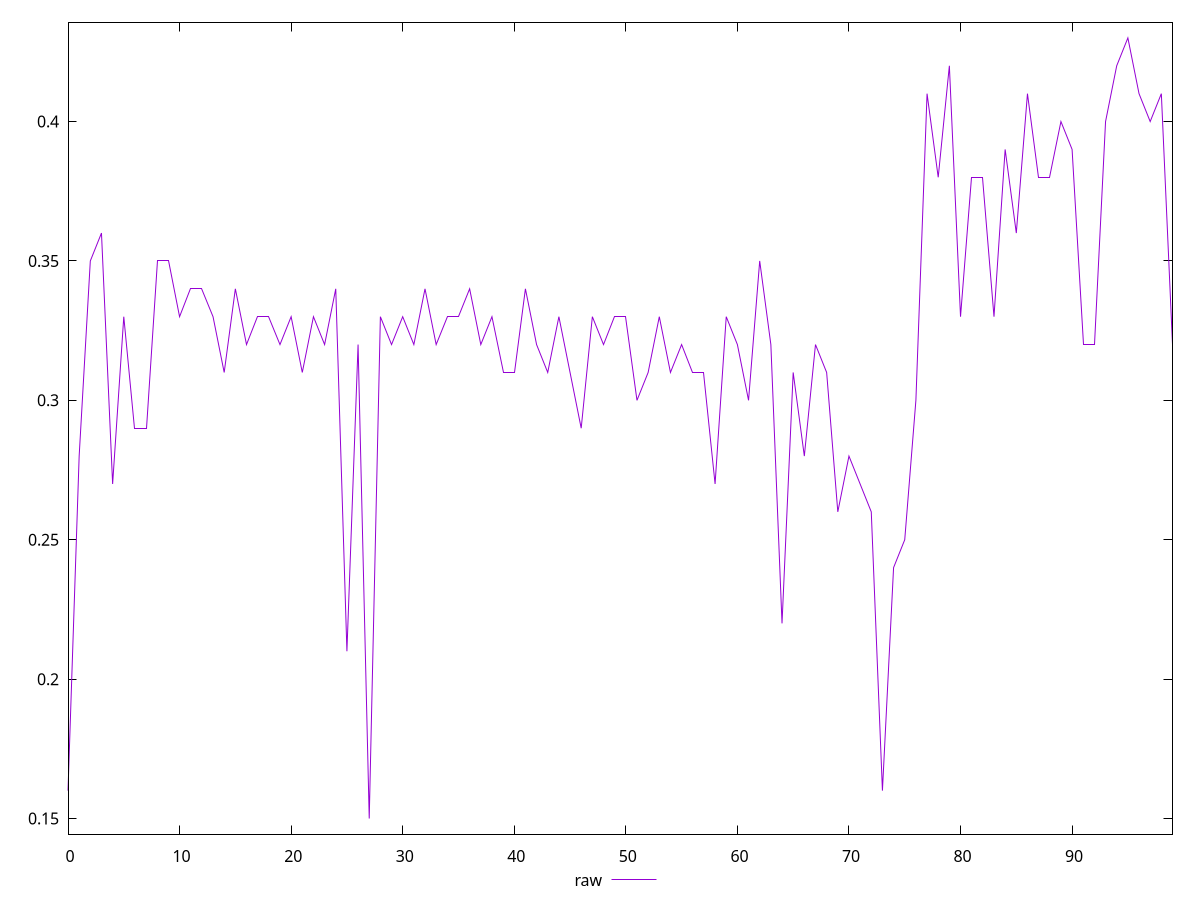 reset

$raw <<EOF
0 0.16
1 0.28
2 0.35
3 0.36
4 0.27
5 0.33
6 0.29
7 0.29
8 0.35
9 0.35
10 0.33
11 0.34
12 0.34
13 0.33
14 0.31
15 0.34
16 0.32
17 0.33
18 0.33
19 0.32
20 0.33
21 0.31
22 0.33
23 0.32
24 0.34
25 0.21
26 0.32
27 0.15
28 0.33
29 0.32
30 0.33
31 0.32
32 0.34
33 0.32
34 0.33
35 0.33
36 0.34
37 0.32
38 0.33
39 0.31
40 0.31
41 0.34
42 0.32
43 0.31
44 0.33
45 0.31
46 0.29
47 0.33
48 0.32
49 0.33
50 0.33
51 0.3
52 0.31
53 0.33
54 0.31
55 0.32
56 0.31
57 0.31
58 0.27
59 0.33
60 0.32
61 0.3
62 0.35
63 0.32
64 0.22
65 0.31
66 0.28
67 0.32
68 0.31
69 0.26
70 0.28
71 0.27
72 0.26
73 0.16
74 0.24
75 0.25
76 0.3
77 0.41
78 0.38
79 0.42
80 0.33
81 0.38
82 0.38
83 0.33
84 0.39
85 0.36
86 0.41
87 0.38
88 0.38
89 0.4
90 0.39
91 0.32
92 0.32
93 0.4
94 0.42
95 0.43
96 0.41
97 0.4
98 0.41
99 0.32
EOF

set key outside below
set xrange [0:99]
set yrange [0.1444:0.4356]
set trange [0.1444:0.4356]
set terminal svg size 640, 500 enhanced background rgb 'white'
set output "reprap/meta/score/samples/pages/raw/values.svg"

plot $raw title "raw" with line

reset
